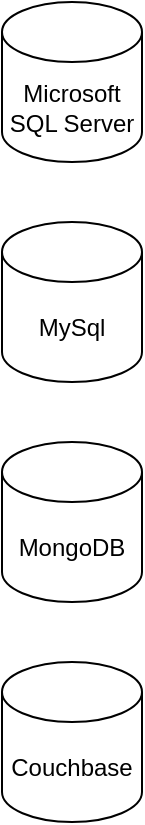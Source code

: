 <mxfile version="14.4.4" type="github">
  <diagram id="VuodknzAslncFI4TgPj1" name="Page-1">
    <mxGraphModel dx="868" dy="450" grid="1" gridSize="10" guides="1" tooltips="1" connect="1" arrows="1" fold="1" page="1" pageScale="1" pageWidth="850" pageHeight="1100" math="0" shadow="0">
      <root>
        <mxCell id="0" />
        <mxCell id="1" parent="0" />
        <mxCell id="hHBUbA6MrMZbCdPLhoby-1" value="Microsoft SQL Server" style="shape=cylinder3;whiteSpace=wrap;html=1;boundedLbl=1;backgroundOutline=1;size=15;" vertex="1" parent="1">
          <mxGeometry x="60" y="50" width="70" height="80" as="geometry" />
        </mxCell>
        <mxCell id="hHBUbA6MrMZbCdPLhoby-2" value="MySql" style="shape=cylinder3;whiteSpace=wrap;html=1;boundedLbl=1;backgroundOutline=1;size=15;" vertex="1" parent="1">
          <mxGeometry x="60" y="160" width="70" height="80" as="geometry" />
        </mxCell>
        <mxCell id="hHBUbA6MrMZbCdPLhoby-3" value="MongoDB" style="shape=cylinder3;whiteSpace=wrap;html=1;boundedLbl=1;backgroundOutline=1;size=15;" vertex="1" parent="1">
          <mxGeometry x="60" y="270" width="70" height="80" as="geometry" />
        </mxCell>
        <mxCell id="hHBUbA6MrMZbCdPLhoby-4" value="Couchbase" style="shape=cylinder3;whiteSpace=wrap;html=1;boundedLbl=1;backgroundOutline=1;size=15;" vertex="1" parent="1">
          <mxGeometry x="60" y="380" width="70" height="80" as="geometry" />
        </mxCell>
      </root>
    </mxGraphModel>
  </diagram>
</mxfile>
